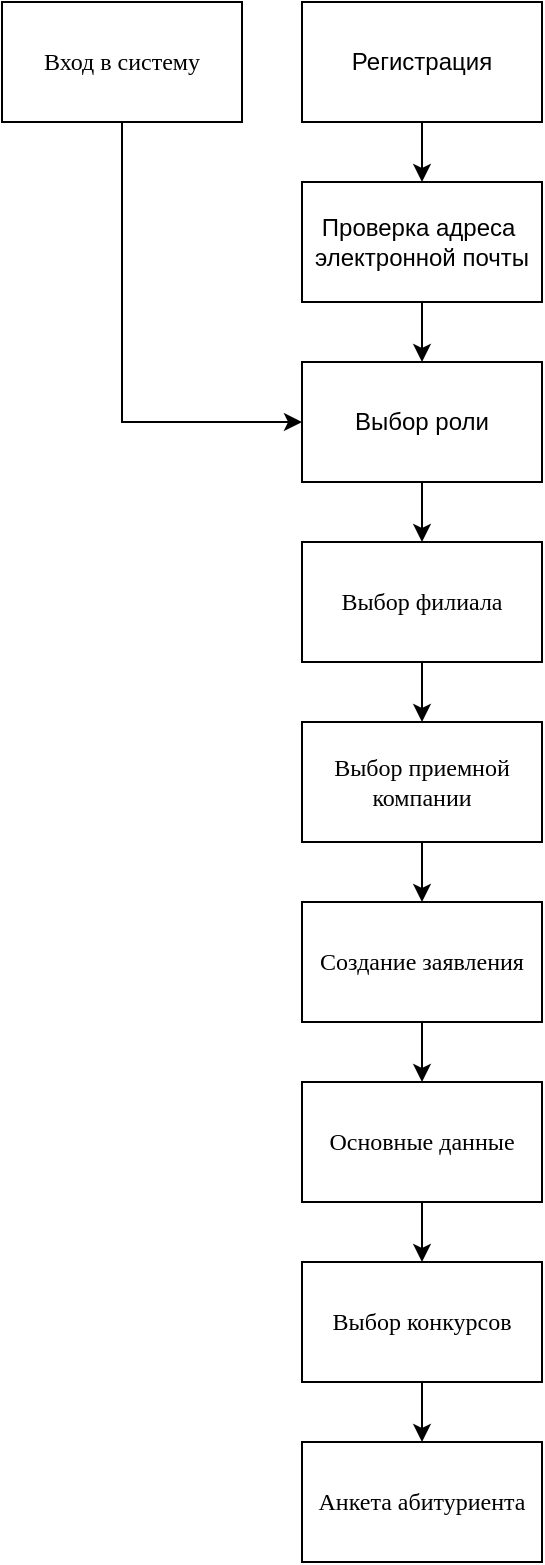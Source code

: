 <mxfile version="14.8.5" type="github"><diagram id="IhdNIKu6OZdNmlhMLvXh" name="Page-1"><mxGraphModel dx="1422" dy="789" grid="1" gridSize="10" guides="1" tooltips="1" connect="1" arrows="1" fold="1" page="1" pageScale="1" pageWidth="850" pageHeight="1100" math="0" shadow="0"><root><mxCell id="0"/><mxCell id="1" parent="0"/><mxCell id="h0AnD8kxbXZvevXe3TA6-24" style="edgeStyle=orthogonalEdgeStyle;rounded=0;orthogonalLoop=1;jettySize=auto;html=1;exitX=0.5;exitY=1;exitDx=0;exitDy=0;entryX=0;entryY=0.5;entryDx=0;entryDy=0;fontFamily=Times New Roman;" edge="1" parent="1" source="h0AnD8kxbXZvevXe3TA6-1" target="h0AnD8kxbXZvevXe3TA6-4"><mxGeometry relative="1" as="geometry"/></mxCell><mxCell id="h0AnD8kxbXZvevXe3TA6-1" value="Вход в систему" style="rounded=0;whiteSpace=wrap;html=1;fontFamily=Times New Roman;" vertex="1" parent="1"><mxGeometry x="290" y="70" width="120" height="60" as="geometry"/></mxCell><mxCell id="h0AnD8kxbXZvevXe3TA6-14" style="edgeStyle=orthogonalEdgeStyle;rounded=0;orthogonalLoop=1;jettySize=auto;html=1;exitX=0.5;exitY=1;exitDx=0;exitDy=0;entryX=0.5;entryY=0;entryDx=0;entryDy=0;fontFamily=Times New Roman;" edge="1" parent="1" source="h0AnD8kxbXZvevXe3TA6-2" target="h0AnD8kxbXZvevXe3TA6-3"><mxGeometry relative="1" as="geometry"/></mxCell><mxCell id="h0AnD8kxbXZvevXe3TA6-2" value="Регистрация" style="rounded=0;whiteSpace=wrap;html=1;" vertex="1" parent="1"><mxGeometry x="440" y="70" width="120" height="60" as="geometry"/></mxCell><mxCell id="h0AnD8kxbXZvevXe3TA6-15" style="edgeStyle=orthogonalEdgeStyle;rounded=0;orthogonalLoop=1;jettySize=auto;html=1;exitX=0.5;exitY=1;exitDx=0;exitDy=0;entryX=0.5;entryY=0;entryDx=0;entryDy=0;fontFamily=Times New Roman;" edge="1" parent="1" source="h0AnD8kxbXZvevXe3TA6-3" target="h0AnD8kxbXZvevXe3TA6-4"><mxGeometry relative="1" as="geometry"/></mxCell><mxCell id="h0AnD8kxbXZvevXe3TA6-3" value="Проверка адреса&amp;nbsp;&lt;br&gt;электронной почты" style="rounded=0;whiteSpace=wrap;html=1;" vertex="1" parent="1"><mxGeometry x="440" y="160" width="120" height="60" as="geometry"/></mxCell><mxCell id="h0AnD8kxbXZvevXe3TA6-16" style="edgeStyle=orthogonalEdgeStyle;rounded=0;orthogonalLoop=1;jettySize=auto;html=1;exitX=0.5;exitY=1;exitDx=0;exitDy=0;entryX=0.5;entryY=0;entryDx=0;entryDy=0;fontFamily=Times New Roman;" edge="1" parent="1" source="h0AnD8kxbXZvevXe3TA6-4" target="h0AnD8kxbXZvevXe3TA6-5"><mxGeometry relative="1" as="geometry"/></mxCell><mxCell id="h0AnD8kxbXZvevXe3TA6-4" value="Выбор роли" style="rounded=0;whiteSpace=wrap;html=1;" vertex="1" parent="1"><mxGeometry x="440" y="250" width="120" height="60" as="geometry"/></mxCell><mxCell id="h0AnD8kxbXZvevXe3TA6-17" style="edgeStyle=orthogonalEdgeStyle;rounded=0;orthogonalLoop=1;jettySize=auto;html=1;exitX=0.5;exitY=1;exitDx=0;exitDy=0;entryX=0.5;entryY=0;entryDx=0;entryDy=0;fontFamily=Times New Roman;" edge="1" parent="1" source="h0AnD8kxbXZvevXe3TA6-5" target="h0AnD8kxbXZvevXe3TA6-6"><mxGeometry relative="1" as="geometry"/></mxCell><mxCell id="h0AnD8kxbXZvevXe3TA6-5" value="Выбор филиала" style="rounded=0;whiteSpace=wrap;html=1;fontFamily=Times New Roman;" vertex="1" parent="1"><mxGeometry x="440" y="340" width="120" height="60" as="geometry"/></mxCell><mxCell id="h0AnD8kxbXZvevXe3TA6-20" style="edgeStyle=orthogonalEdgeStyle;rounded=0;orthogonalLoop=1;jettySize=auto;html=1;exitX=0.5;exitY=1;exitDx=0;exitDy=0;entryX=0.5;entryY=0;entryDx=0;entryDy=0;fontFamily=Times New Roman;" edge="1" parent="1" source="h0AnD8kxbXZvevXe3TA6-6" target="h0AnD8kxbXZvevXe3TA6-7"><mxGeometry relative="1" as="geometry"/></mxCell><mxCell id="h0AnD8kxbXZvevXe3TA6-6" value="Выбор приемной компании" style="rounded=0;whiteSpace=wrap;html=1;fontFamily=Times New Roman;" vertex="1" parent="1"><mxGeometry x="440" y="430" width="120" height="60" as="geometry"/></mxCell><mxCell id="h0AnD8kxbXZvevXe3TA6-21" style="edgeStyle=orthogonalEdgeStyle;rounded=0;orthogonalLoop=1;jettySize=auto;html=1;exitX=0.5;exitY=1;exitDx=0;exitDy=0;entryX=0.5;entryY=0;entryDx=0;entryDy=0;fontFamily=Times New Roman;" edge="1" parent="1" source="h0AnD8kxbXZvevXe3TA6-7" target="h0AnD8kxbXZvevXe3TA6-8"><mxGeometry relative="1" as="geometry"/></mxCell><mxCell id="h0AnD8kxbXZvevXe3TA6-7" value="Создание заявления" style="rounded=0;whiteSpace=wrap;html=1;fontFamily=Times New Roman;" vertex="1" parent="1"><mxGeometry x="440" y="520" width="120" height="60" as="geometry"/></mxCell><mxCell id="h0AnD8kxbXZvevXe3TA6-22" style="edgeStyle=orthogonalEdgeStyle;rounded=0;orthogonalLoop=1;jettySize=auto;html=1;exitX=0.5;exitY=1;exitDx=0;exitDy=0;entryX=0.5;entryY=0;entryDx=0;entryDy=0;fontFamily=Times New Roman;" edge="1" parent="1" source="h0AnD8kxbXZvevXe3TA6-8" target="h0AnD8kxbXZvevXe3TA6-9"><mxGeometry relative="1" as="geometry"/></mxCell><mxCell id="h0AnD8kxbXZvevXe3TA6-8" value="Основные данные" style="rounded=0;whiteSpace=wrap;html=1;fontFamily=Times New Roman;" vertex="1" parent="1"><mxGeometry x="440" y="610" width="120" height="60" as="geometry"/></mxCell><mxCell id="h0AnD8kxbXZvevXe3TA6-23" style="edgeStyle=orthogonalEdgeStyle;rounded=0;orthogonalLoop=1;jettySize=auto;html=1;exitX=0.5;exitY=1;exitDx=0;exitDy=0;entryX=0.5;entryY=0;entryDx=0;entryDy=0;fontFamily=Times New Roman;" edge="1" parent="1" source="h0AnD8kxbXZvevXe3TA6-9" target="h0AnD8kxbXZvevXe3TA6-10"><mxGeometry relative="1" as="geometry"/></mxCell><mxCell id="h0AnD8kxbXZvevXe3TA6-9" value="Выбор конкурсов" style="rounded=0;whiteSpace=wrap;html=1;fontFamily=Times New Roman;" vertex="1" parent="1"><mxGeometry x="440" y="700" width="120" height="60" as="geometry"/></mxCell><mxCell id="h0AnD8kxbXZvevXe3TA6-10" value="Анкета абитуриента" style="rounded=0;whiteSpace=wrap;html=1;fontFamily=Times New Roman;" vertex="1" parent="1"><mxGeometry x="440" y="790" width="120" height="60" as="geometry"/></mxCell></root></mxGraphModel></diagram></mxfile>